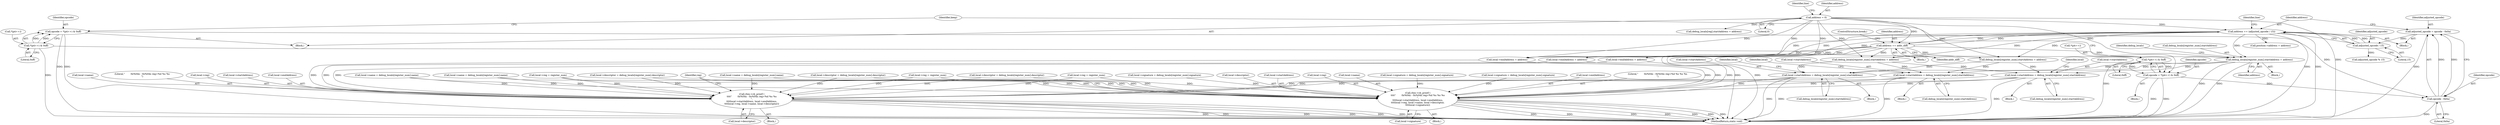digraph "0_radare2_ad55822430a03fe075221b543efb434567e9e431@array" {
"1000765" [label="(Call,debug_locals[register_num].startAddress = address)"];
"1000945" [label="(Call,address += (adjusted_opcode / 15))"];
"1000947" [label="(Call,adjusted_opcode / 15)"];
"1000940" [label="(Call,adjusted_opcode = opcode - 0x0a)"];
"1000942" [label="(Call,opcode - 0x0a)"];
"1000401" [label="(Call,opcode = *(p4++) & 0xff)"];
"1000403" [label="(Call,*(p4++) & 0xff)"];
"1000991" [label="(Call,opcode = *(p4++) & 0xff)"];
"1000993" [label="(Call,*(p4++) & 0xff)"];
"1000431" [label="(Call,address += addr_diff)"];
"1000201" [label="(Call,address = 0)"];
"1000535" [label="(Call,local->startAddress = debug_locals[register_num].startAddress)"];
"1001073" [label="(Call,rbin->cb_printf (\n\t\t\t\t\"        0x%04x - 0x%04x reg=%d %s %s %s\n\",\n\t\t\t\tlocal->startAddress, local->endAddress,\n\t\t\t\tlocal->reg, local->name, local->descriptor,\n\t\t\t\tlocal->signature))"];
"1001095" [label="(Call,rbin->cb_printf (\n\t\t\t\t\"        0x%04x - 0x%04x reg=%d %s %s\n\",\n\t\t\t\tlocal->startAddress, local->endAddress,\n\t\t\t\tlocal->reg, local->name, local->descriptor))"];
"1000711" [label="(Call,local->startAddress = debug_locals[register_num].startAddress)"];
"1000840" [label="(Call,local->startAddress = debug_locals[register_num].startAddress)"];
"1000765" [label="(Call,debug_locals[register_num].startAddress = address)"];
"1000944" [label="(Literal,0x0a)"];
"1001087" [label="(Call,local->descriptor)"];
"1001114" [label="(Identifier,reg)"];
"1000558" [label="(Call,local->reg = register_num)"];
"1001097" [label="(Call,local->startAddress)"];
"1000206" [label="(Identifier,line)"];
"1000410" [label="(Block,)"];
"1000404" [label="(Call,*(p4++))"];
"1001073" [label="(Call,rbin->cb_printf (\n\t\t\t\t\"        0x%04x - 0x%04x reg=%d %s %s %s\n\",\n\t\t\t\tlocal->startAddress, local->endAddress,\n\t\t\t\tlocal->reg, local->name, local->descriptor,\n\t\t\t\tlocal->signature))"];
"1000831" [label="(Call,local->descriptor = debug_locals[register_num].descriptor)"];
"1000841" [label="(Call,local->startAddress)"];
"1000433" [label="(Identifier,addr_diff)"];
"1000997" [label="(Literal,0xff)"];
"1000840" [label="(Call,local->startAddress = debug_locals[register_num].startAddress)"];
"1001075" [label="(Call,local->startAddress)"];
"1000711" [label="(Call,local->startAddress = debug_locals[register_num].startAddress)"];
"1000734" [label="(Call,local->reg = register_num)"];
"1000941" [label="(Identifier,adjusted_opcode)"];
"1000949" [label="(Literal,15)"];
"1000407" [label="(Literal,0xff)"];
"1000715" [label="(Call,debug_locals[register_num].startAddress)"];
"1001090" [label="(Call,local->signature)"];
"1000942" [label="(Call,opcode - 0x0a)"];
"1000546" [label="(Identifier,local)"];
"1000739" [label="(Call,local->endAddress = address)"];
"1000693" [label="(Call,local->name = debug_locals[register_num].name)"];
"1000945" [label="(Call,address += (adjusted_opcode / 15))"];
"1000563" [label="(Call,local->endAddress = address)"];
"1000771" [label="(Identifier,address)"];
"1001081" [label="(Call,local->reg)"];
"1001100" [label="(Call,local->endAddress)"];
"1000722" [label="(Identifier,local)"];
"1000766" [label="(Call,debug_locals[register_num].startAddress)"];
"1001084" [label="(Call,local->name)"];
"1000409" [label="(Identifier,keep)"];
"1000849" [label="(Call,local->signature = debug_locals[register_num].signature)"];
"1000993" [label="(Call,*(p4++) & 0xff)"];
"1000955" [label="(Call,adjusted_opcode % 15)"];
"1000526" [label="(Call,local->descriptor = debug_locals[register_num].descriptor)"];
"1001109" [label="(Call,local->descriptor)"];
"1001187" [label="(MethodReturn,static void)"];
"1001106" [label="(Call,local->name)"];
"1000720" [label="(Call,local->signature = debug_locals[register_num].signature)"];
"1000991" [label="(Call,opcode = *(p4++) & 0xff)"];
"1000123" [label="(Block,)"];
"1000536" [label="(Call,local->startAddress)"];
"1000775" [label="(Identifier,debug_locals)"];
"1000502" [label="(Block,)"];
"1000535" [label="(Call,local->startAddress = debug_locals[register_num].startAddress)"];
"1001096" [label="(Literal,\"        0x%04x - 0x%04x reg=%d %s %s\n\")"];
"1001103" [label="(Call,local->reg)"];
"1000420" [label="(Block,)"];
"1000589" [label="(Call,debug_locals[register_num].startAddress = address)"];
"1000947" [label="(Call,adjusted_opcode / 15)"];
"1001078" [label="(Call,local->endAddress)"];
"1000612" [label="(Block,)"];
"1000401" [label="(Call,opcode = *(p4++) & 0xff)"];
"1000951" [label="(Identifier,line)"];
"1000201" [label="(Call,address = 0)"];
"1000384" [label="(Call,debug_locals[reg].startAddress = address)"];
"1000203" [label="(Literal,0)"];
"1000702" [label="(Call,local->descriptor = debug_locals[register_num].descriptor)"];
"1000904" [label="(Call,debug_locals[register_num].startAddress = address)"];
"1000539" [label="(Call,debug_locals[register_num].startAddress)"];
"1000403" [label="(Call,*(p4++) & 0xff)"];
"1000992" [label="(Identifier,opcode)"];
"1000948" [label="(Identifier,adjusted_opcode)"];
"1000994" [label="(Call,*(p4++))"];
"1000863" [label="(Call,local->reg = register_num)"];
"1000938" [label="(Block,)"];
"1000678" [label="(Block,)"];
"1000432" [label="(Identifier,address)"];
"1000517" [label="(Call,local->name = debug_locals[register_num].name)"];
"1000851" [label="(Identifier,local)"];
"1000431" [label="(Call,address += addr_diff)"];
"1000712" [label="(Call,local->startAddress)"];
"1001095" [label="(Call,rbin->cb_printf (\n\t\t\t\t\"        0x%04x - 0x%04x reg=%d %s %s\n\",\n\t\t\t\tlocal->startAddress, local->endAddress,\n\t\t\t\tlocal->reg, local->name, local->descriptor))"];
"1000402" [label="(Identifier,opcode)"];
"1000202" [label="(Identifier,address)"];
"1000807" [label="(Block,)"];
"1000822" [label="(Call,local->name = debug_locals[register_num].name)"];
"1001074" [label="(Literal,\"        0x%04x - 0x%04x reg=%d %s %s %s\n\")"];
"1000940" [label="(Call,adjusted_opcode = opcode - 0x0a)"];
"1000946" [label="(Identifier,address)"];
"1001094" [label="(Block,)"];
"1000868" [label="(Call,local->endAddress = address)"];
"1000434" [label="(ControlStructure,break;)"];
"1000943" [label="(Identifier,opcode)"];
"1000977" [label="(Call,position->address = address)"];
"1000544" [label="(Call,local->signature = debug_locals[register_num].signature)"];
"1000844" [label="(Call,debug_locals[register_num].startAddress)"];
"1001072" [label="(Block,)"];
"1000765" -> "1000612"  [label="AST: "];
"1000765" -> "1000771"  [label="CFG: "];
"1000766" -> "1000765"  [label="AST: "];
"1000771" -> "1000765"  [label="AST: "];
"1000775" -> "1000765"  [label="CFG: "];
"1000765" -> "1001187"  [label="DDG: "];
"1000765" -> "1001187"  [label="DDG: "];
"1000765" -> "1000535"  [label="DDG: "];
"1000765" -> "1000711"  [label="DDG: "];
"1000945" -> "1000765"  [label="DDG: "];
"1000431" -> "1000765"  [label="DDG: "];
"1000201" -> "1000765"  [label="DDG: "];
"1000765" -> "1000840"  [label="DDG: "];
"1000945" -> "1000938"  [label="AST: "];
"1000945" -> "1000947"  [label="CFG: "];
"1000946" -> "1000945"  [label="AST: "];
"1000947" -> "1000945"  [label="AST: "];
"1000951" -> "1000945"  [label="CFG: "];
"1000945" -> "1001187"  [label="DDG: "];
"1000945" -> "1001187"  [label="DDG: "];
"1000945" -> "1000431"  [label="DDG: "];
"1000945" -> "1000563"  [label="DDG: "];
"1000945" -> "1000589"  [label="DDG: "];
"1000945" -> "1000739"  [label="DDG: "];
"1000945" -> "1000868"  [label="DDG: "];
"1000945" -> "1000904"  [label="DDG: "];
"1000947" -> "1000945"  [label="DDG: "];
"1000947" -> "1000945"  [label="DDG: "];
"1000431" -> "1000945"  [label="DDG: "];
"1000201" -> "1000945"  [label="DDG: "];
"1000945" -> "1000977"  [label="DDG: "];
"1000947" -> "1000949"  [label="CFG: "];
"1000948" -> "1000947"  [label="AST: "];
"1000949" -> "1000947"  [label="AST: "];
"1000940" -> "1000947"  [label="DDG: "];
"1000947" -> "1000955"  [label="DDG: "];
"1000940" -> "1000938"  [label="AST: "];
"1000940" -> "1000942"  [label="CFG: "];
"1000941" -> "1000940"  [label="AST: "];
"1000942" -> "1000940"  [label="AST: "];
"1000946" -> "1000940"  [label="CFG: "];
"1000940" -> "1001187"  [label="DDG: "];
"1000942" -> "1000940"  [label="DDG: "];
"1000942" -> "1000940"  [label="DDG: "];
"1000942" -> "1000944"  [label="CFG: "];
"1000943" -> "1000942"  [label="AST: "];
"1000944" -> "1000942"  [label="AST: "];
"1000942" -> "1001187"  [label="DDG: "];
"1000401" -> "1000942"  [label="DDG: "];
"1000991" -> "1000942"  [label="DDG: "];
"1000401" -> "1000123"  [label="AST: "];
"1000401" -> "1000403"  [label="CFG: "];
"1000402" -> "1000401"  [label="AST: "];
"1000403" -> "1000401"  [label="AST: "];
"1000409" -> "1000401"  [label="CFG: "];
"1000401" -> "1001187"  [label="DDG: "];
"1000401" -> "1001187"  [label="DDG: "];
"1000403" -> "1000401"  [label="DDG: "];
"1000403" -> "1000401"  [label="DDG: "];
"1000403" -> "1000407"  [label="CFG: "];
"1000404" -> "1000403"  [label="AST: "];
"1000407" -> "1000403"  [label="AST: "];
"1000403" -> "1001187"  [label="DDG: "];
"1000403" -> "1000993"  [label="DDG: "];
"1000991" -> "1000410"  [label="AST: "];
"1000991" -> "1000993"  [label="CFG: "];
"1000992" -> "1000991"  [label="AST: "];
"1000993" -> "1000991"  [label="AST: "];
"1000409" -> "1000991"  [label="CFG: "];
"1000991" -> "1001187"  [label="DDG: "];
"1000991" -> "1001187"  [label="DDG: "];
"1000993" -> "1000991"  [label="DDG: "];
"1000993" -> "1000991"  [label="DDG: "];
"1000993" -> "1000997"  [label="CFG: "];
"1000994" -> "1000993"  [label="AST: "];
"1000997" -> "1000993"  [label="AST: "];
"1000993" -> "1001187"  [label="DDG: "];
"1000431" -> "1000420"  [label="AST: "];
"1000431" -> "1000433"  [label="CFG: "];
"1000432" -> "1000431"  [label="AST: "];
"1000433" -> "1000431"  [label="AST: "];
"1000434" -> "1000431"  [label="CFG: "];
"1000431" -> "1001187"  [label="DDG: "];
"1000431" -> "1001187"  [label="DDG: "];
"1000201" -> "1000431"  [label="DDG: "];
"1000431" -> "1000563"  [label="DDG: "];
"1000431" -> "1000589"  [label="DDG: "];
"1000431" -> "1000739"  [label="DDG: "];
"1000431" -> "1000868"  [label="DDG: "];
"1000431" -> "1000904"  [label="DDG: "];
"1000201" -> "1000123"  [label="AST: "];
"1000201" -> "1000203"  [label="CFG: "];
"1000202" -> "1000201"  [label="AST: "];
"1000203" -> "1000201"  [label="AST: "];
"1000206" -> "1000201"  [label="CFG: "];
"1000201" -> "1001187"  [label="DDG: "];
"1000201" -> "1000384"  [label="DDG: "];
"1000201" -> "1000563"  [label="DDG: "];
"1000201" -> "1000589"  [label="DDG: "];
"1000201" -> "1000739"  [label="DDG: "];
"1000201" -> "1000868"  [label="DDG: "];
"1000201" -> "1000904"  [label="DDG: "];
"1000535" -> "1000502"  [label="AST: "];
"1000535" -> "1000539"  [label="CFG: "];
"1000536" -> "1000535"  [label="AST: "];
"1000539" -> "1000535"  [label="AST: "];
"1000546" -> "1000535"  [label="CFG: "];
"1000535" -> "1001187"  [label="DDG: "];
"1000904" -> "1000535"  [label="DDG: "];
"1000589" -> "1000535"  [label="DDG: "];
"1000535" -> "1001073"  [label="DDG: "];
"1000535" -> "1001095"  [label="DDG: "];
"1001073" -> "1001072"  [label="AST: "];
"1001073" -> "1001090"  [label="CFG: "];
"1001074" -> "1001073"  [label="AST: "];
"1001075" -> "1001073"  [label="AST: "];
"1001078" -> "1001073"  [label="AST: "];
"1001081" -> "1001073"  [label="AST: "];
"1001084" -> "1001073"  [label="AST: "];
"1001087" -> "1001073"  [label="AST: "];
"1001090" -> "1001073"  [label="AST: "];
"1001114" -> "1001073"  [label="CFG: "];
"1001073" -> "1001187"  [label="DDG: "];
"1001073" -> "1001187"  [label="DDG: "];
"1001073" -> "1001187"  [label="DDG: "];
"1001073" -> "1001187"  [label="DDG: "];
"1001073" -> "1001187"  [label="DDG: "];
"1001073" -> "1001187"  [label="DDG: "];
"1001073" -> "1001187"  [label="DDG: "];
"1000711" -> "1001073"  [label="DDG: "];
"1000840" -> "1001073"  [label="DDG: "];
"1000739" -> "1001073"  [label="DDG: "];
"1000563" -> "1001073"  [label="DDG: "];
"1000868" -> "1001073"  [label="DDG: "];
"1000734" -> "1001073"  [label="DDG: "];
"1000863" -> "1001073"  [label="DDG: "];
"1000558" -> "1001073"  [label="DDG: "];
"1000822" -> "1001073"  [label="DDG: "];
"1000517" -> "1001073"  [label="DDG: "];
"1000693" -> "1001073"  [label="DDG: "];
"1000831" -> "1001073"  [label="DDG: "];
"1000526" -> "1001073"  [label="DDG: "];
"1000702" -> "1001073"  [label="DDG: "];
"1000849" -> "1001073"  [label="DDG: "];
"1000720" -> "1001073"  [label="DDG: "];
"1000544" -> "1001073"  [label="DDG: "];
"1001095" -> "1001094"  [label="AST: "];
"1001095" -> "1001109"  [label="CFG: "];
"1001096" -> "1001095"  [label="AST: "];
"1001097" -> "1001095"  [label="AST: "];
"1001100" -> "1001095"  [label="AST: "];
"1001103" -> "1001095"  [label="AST: "];
"1001106" -> "1001095"  [label="AST: "];
"1001109" -> "1001095"  [label="AST: "];
"1001114" -> "1001095"  [label="CFG: "];
"1001095" -> "1001187"  [label="DDG: "];
"1001095" -> "1001187"  [label="DDG: "];
"1001095" -> "1001187"  [label="DDG: "];
"1001095" -> "1001187"  [label="DDG: "];
"1001095" -> "1001187"  [label="DDG: "];
"1001095" -> "1001187"  [label="DDG: "];
"1000711" -> "1001095"  [label="DDG: "];
"1000840" -> "1001095"  [label="DDG: "];
"1000739" -> "1001095"  [label="DDG: "];
"1000563" -> "1001095"  [label="DDG: "];
"1000868" -> "1001095"  [label="DDG: "];
"1000734" -> "1001095"  [label="DDG: "];
"1000863" -> "1001095"  [label="DDG: "];
"1000558" -> "1001095"  [label="DDG: "];
"1000822" -> "1001095"  [label="DDG: "];
"1000517" -> "1001095"  [label="DDG: "];
"1000693" -> "1001095"  [label="DDG: "];
"1000831" -> "1001095"  [label="DDG: "];
"1000526" -> "1001095"  [label="DDG: "];
"1000702" -> "1001095"  [label="DDG: "];
"1000711" -> "1000678"  [label="AST: "];
"1000711" -> "1000715"  [label="CFG: "];
"1000712" -> "1000711"  [label="AST: "];
"1000715" -> "1000711"  [label="AST: "];
"1000722" -> "1000711"  [label="CFG: "];
"1000711" -> "1001187"  [label="DDG: "];
"1000904" -> "1000711"  [label="DDG: "];
"1000589" -> "1000711"  [label="DDG: "];
"1000840" -> "1000807"  [label="AST: "];
"1000840" -> "1000844"  [label="CFG: "];
"1000841" -> "1000840"  [label="AST: "];
"1000844" -> "1000840"  [label="AST: "];
"1000851" -> "1000840"  [label="CFG: "];
"1000840" -> "1001187"  [label="DDG: "];
"1000840" -> "1001187"  [label="DDG: "];
"1000904" -> "1000840"  [label="DDG: "];
"1000589" -> "1000840"  [label="DDG: "];
}
